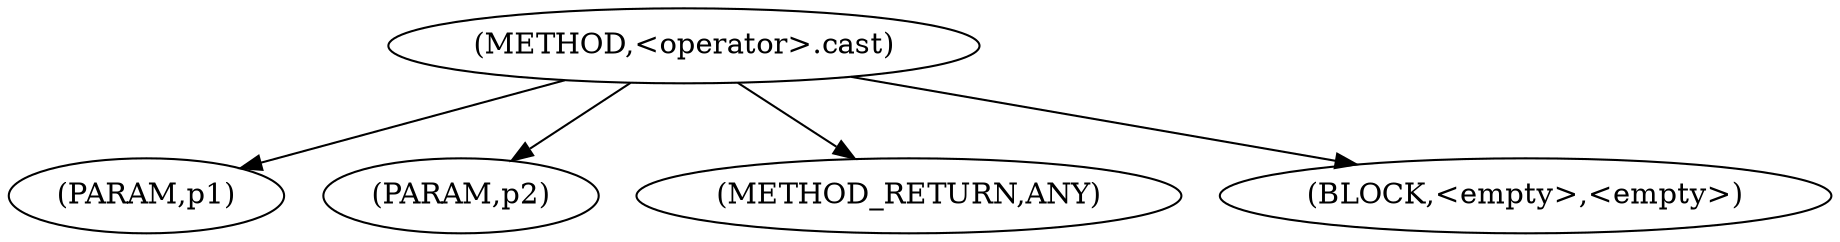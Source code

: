digraph "&lt;operator&gt;.cast" {  
"99865" [label = <(METHOD,&lt;operator&gt;.cast)> ]
"99866" [label = <(PARAM,p1)> ]
"99867" [label = <(PARAM,p2)> ]
"99868" [label = <(METHOD_RETURN,ANY)> ]
"99869" [label = <(BLOCK,&lt;empty&gt;,&lt;empty&gt;)> ]
  "99865" -> "99868" 
  "99865" -> "99866" 
  "99865" -> "99869" 
  "99865" -> "99867" 
}
